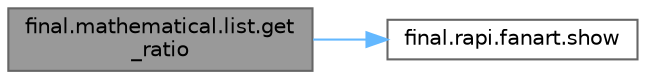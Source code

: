 digraph "final.mathematical.list.get_ratio"
{
 // LATEX_PDF_SIZE
  bgcolor="transparent";
  edge [fontname=Helvetica,fontsize=10,labelfontname=Helvetica,labelfontsize=10];
  node [fontname=Helvetica,fontsize=10,shape=box,height=0.2,width=0.4];
  rankdir="LR";
  Node1 [label="final.mathematical.list.get\l_ratio",height=0.2,width=0.4,color="gray40", fillcolor="grey60", style="filled", fontcolor="black",tooltip=" "];
  Node1 -> Node2 [color="steelblue1",style="solid"];
  Node2 [label="final.rapi.fanart.show",height=0.2,width=0.4,color="grey40", fillcolor="white", style="filled",URL="$d5/d46/classfinal_1_1rapi_1_1fanart.html#a3429e7f312fab7d2861705553649b425",tooltip=" "];
}
